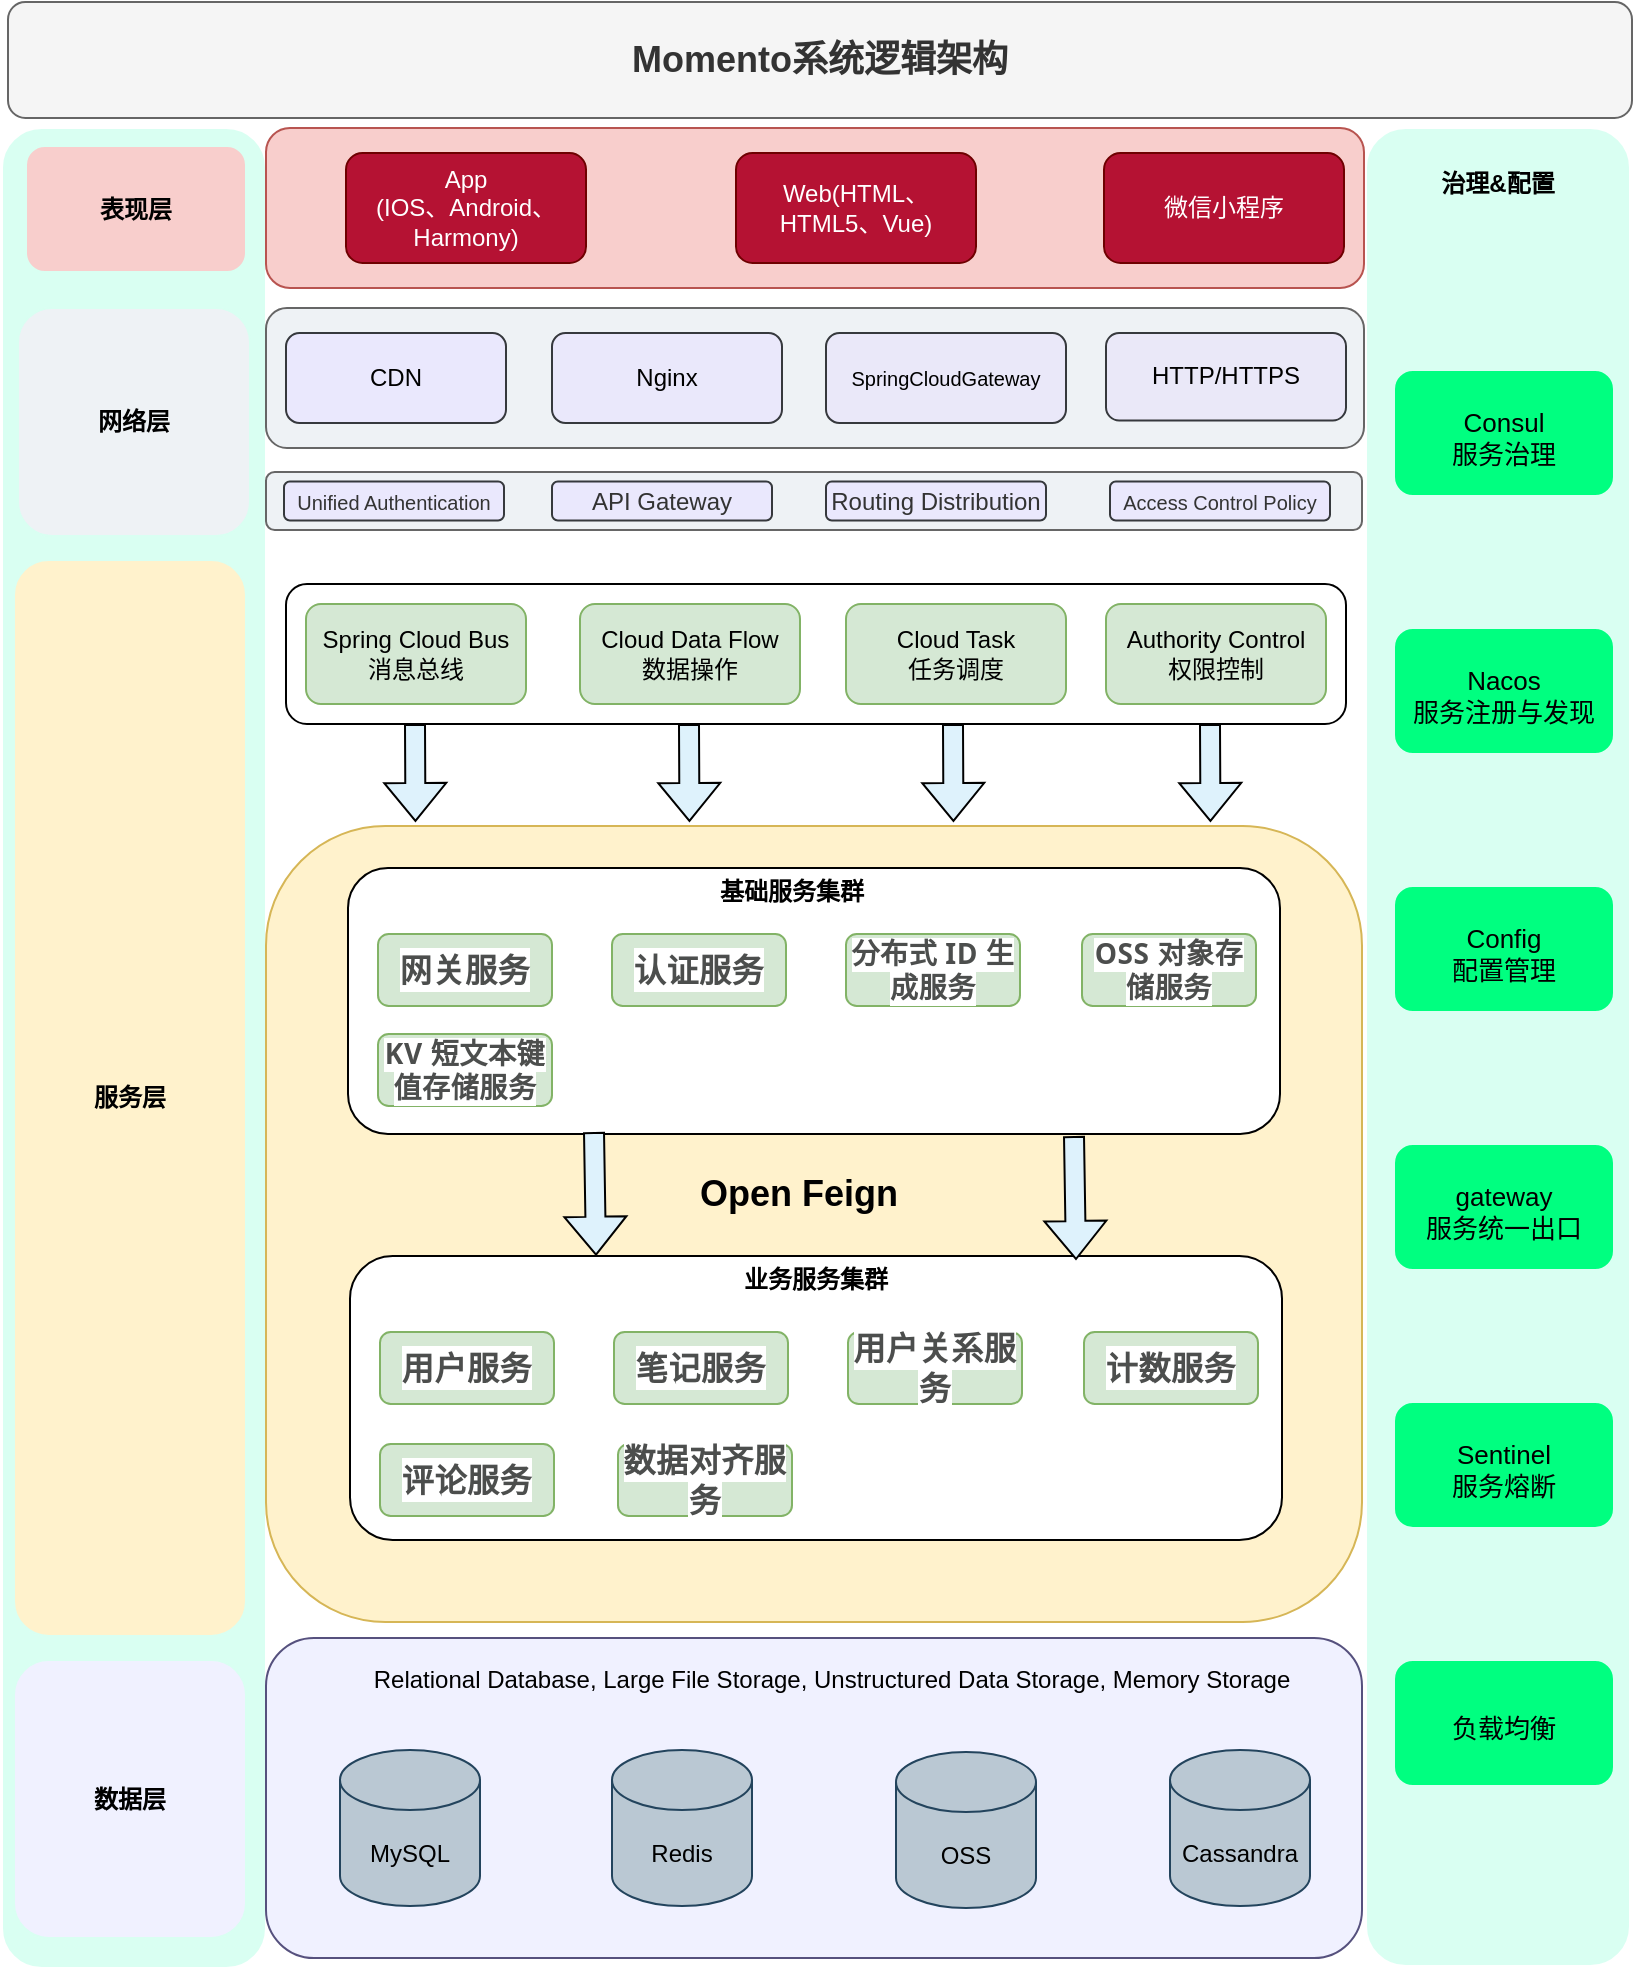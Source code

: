 <mxfile version="24.2.5" type="device">
  <diagram id="wFE0QG_FPsp0jaGvCLVb" name="Page-1">
    <mxGraphModel dx="1363" dy="2107" grid="0" gridSize="10" guides="1" tooltips="1" connect="1" arrows="1" fold="1" page="1" pageScale="1" pageWidth="850" pageHeight="1100" math="0" shadow="0">
      <root>
        <mxCell id="0" />
        <mxCell id="1" parent="0" />
        <mxCell id="PL-BYNhaHDS3Lqfe0BcG-47" value="" style="rounded=1;whiteSpace=wrap;html=1;fillColor=#D9FFF2;strokeColor=#FFFFFF;" parent="1" vertex="1">
          <mxGeometry x="58" y="60" width="132" height="920" as="geometry" />
        </mxCell>
        <mxCell id="fcwe4e0JtKJg0WrbXX_n-1" value="" style="rounded=1;whiteSpace=wrap;html=1;fillColor=#f8cecc;strokeColor=#b85450;" parent="1" vertex="1">
          <mxGeometry x="190" y="60" width="549" height="80" as="geometry" />
        </mxCell>
        <mxCell id="fcwe4e0JtKJg0WrbXX_n-2" value="App&lt;div&gt;(IOS、Android、Harmony)&lt;/div&gt;" style="rounded=1;whiteSpace=wrap;html=1;fillColor=#B51233;strokeColor=#6F0000;fontColor=#ffffff;" parent="1" vertex="1">
          <mxGeometry x="230" y="72.5" width="120" height="55" as="geometry" />
        </mxCell>
        <mxCell id="fcwe4e0JtKJg0WrbXX_n-4" value="Web(HTML、HTML5、Vue)" style="rounded=1;whiteSpace=wrap;html=1;fillColor=#B51233;fontColor=#ffffff;strokeColor=#6F0000;" parent="1" vertex="1">
          <mxGeometry x="425" y="72.5" width="120" height="55" as="geometry" />
        </mxCell>
        <mxCell id="fcwe4e0JtKJg0WrbXX_n-6" value="" style="rounded=1;whiteSpace=wrap;html=1;fillColor=#EEF2F5;strokeColor=#666666;fontColor=#333333;" parent="1" vertex="1">
          <mxGeometry x="190" y="150" width="549" height="70" as="geometry" />
        </mxCell>
        <mxCell id="fcwe4e0JtKJg0WrbXX_n-8" value="&lt;font style=&quot;font-size: 12px;&quot;&gt;CDN&lt;/font&gt;" style="rounded=1;whiteSpace=wrap;html=1;fillColor=#eae8fd;strokeColor=#36393d;" parent="1" vertex="1">
          <mxGeometry x="200" y="162.5" width="110" height="45" as="geometry" />
        </mxCell>
        <mxCell id="fcwe4e0JtKJg0WrbXX_n-9" value="&lt;font style=&quot;font-size: 12px;&quot;&gt;Nginx&lt;/font&gt;" style="rounded=1;whiteSpace=wrap;html=1;fillColor=#eae8fb;strokeColor=#36393d;" parent="1" vertex="1">
          <mxGeometry x="333" y="162.5" width="115" height="45" as="geometry" />
        </mxCell>
        <mxCell id="fcwe4e0JtKJg0WrbXX_n-11" value="&lt;font style=&quot;font-size: 12px;&quot;&gt;HTTP/HTTPS&lt;/font&gt;" style="rounded=1;whiteSpace=wrap;html=1;fillColor=#eae8f8;strokeColor=#36393d;" parent="1" vertex="1">
          <mxGeometry x="610" y="162.5" width="120" height="43.75" as="geometry" />
        </mxCell>
        <mxCell id="fcwe4e0JtKJg0WrbXX_n-12" value="&lt;font style=&quot;font-size: 10px;&quot;&gt;SpringCloudGateway&lt;/font&gt;" style="rounded=1;whiteSpace=wrap;html=1;fillColor=#eae8f9;strokeColor=#36393d;" parent="1" vertex="1">
          <mxGeometry x="470" y="162.5" width="120" height="45" as="geometry" />
        </mxCell>
        <mxCell id="fcwe4e0JtKJg0WrbXX_n-24" value="" style="rounded=1;whiteSpace=wrap;html=1;strokeColor=#000000;strokeWidth=1;" parent="1" vertex="1">
          <mxGeometry x="200" y="288" width="530" height="70" as="geometry" />
        </mxCell>
        <mxCell id="fcwe4e0JtKJg0WrbXX_n-25" value="Spring Cloud Bus&lt;div&gt;消息总线&lt;/div&gt;" style="rounded=1;whiteSpace=wrap;html=1;fillColor=#d5e8d4;strokeColor=#82b366;" parent="1" vertex="1">
          <mxGeometry x="210" y="298" width="110" height="50" as="geometry" />
        </mxCell>
        <mxCell id="fcwe4e0JtKJg0WrbXX_n-26" value="&lt;div&gt;Cloud Data Flow&lt;/div&gt;&lt;div&gt;数据操作&lt;/div&gt;" style="rounded=1;whiteSpace=wrap;html=1;fillColor=#d5e8d4;strokeColor=#82b366;" parent="1" vertex="1">
          <mxGeometry x="347" y="298" width="110" height="50" as="geometry" />
        </mxCell>
        <mxCell id="fcwe4e0JtKJg0WrbXX_n-27" value="&lt;div&gt;Cloud Task&lt;/div&gt;&lt;div&gt;任务调度&lt;/div&gt;" style="rounded=1;whiteSpace=wrap;html=1;fillColor=#d5e8d4;strokeColor=#82b366;" parent="1" vertex="1">
          <mxGeometry x="480" y="298" width="110" height="50" as="geometry" />
        </mxCell>
        <mxCell id="fcwe4e0JtKJg0WrbXX_n-29" value="Authority Control&lt;div&gt;权限控制&lt;/div&gt;" style="rounded=1;whiteSpace=wrap;html=1;fillColor=#d5e8d4;strokeColor=#82b366;" parent="1" vertex="1">
          <mxGeometry x="610" y="298" width="110" height="50" as="geometry" />
        </mxCell>
        <mxCell id="fcwe4e0JtKJg0WrbXX_n-30" value="" style="rounded=1;whiteSpace=wrap;html=1;fillColor=#F0F1FF;strokeColor=#56517e;" parent="1" vertex="1">
          <mxGeometry x="190" y="815" width="548" height="160" as="geometry" />
        </mxCell>
        <mxCell id="fcwe4e0JtKJg0WrbXX_n-31" value="Relational Database, Large File Storage, Unstructured Data Storage, Memory Storage" style="text;html=1;align=center;verticalAlign=middle;whiteSpace=wrap;rounded=0;" parent="1" vertex="1">
          <mxGeometry x="233" y="821" width="480" height="30" as="geometry" />
        </mxCell>
        <mxCell id="fcwe4e0JtKJg0WrbXX_n-32" value="MySQL" style="shape=cylinder3;whiteSpace=wrap;html=1;boundedLbl=1;backgroundOutline=1;size=15;fillColor=#bac8d3;strokeColor=#23445d;" parent="1" vertex="1">
          <mxGeometry x="227" y="871" width="70" height="78" as="geometry" />
        </mxCell>
        <mxCell id="fcwe4e0JtKJg0WrbXX_n-34" value="Redis&lt;span style=&quot;color: rgba(0, 0, 0, 0); font-family: monospace; font-size: 0px; text-align: start; text-wrap-mode: nowrap;&quot;&gt;%3CmxGraphModel%3E%3Croot%3E%3CmxCell%20id%3D%220%22%2F%3E%3CmxCell%20id%3D%221%22%20parent%3D%220%22%2F%3E%3CmxCell%20id%3D%222%22%20value%3D%22MySQL%22%20style%3D%22shape%3Dcylinder3%3BwhiteSpace%3Dwrap%3Bhtml%3D1%3BboundedLbl%3D1%3BbackgroundOutline%3D1%3Bsize%3D15%3B%22%20vertex%3D%221%22%20parent%3D%221%22%3E%3CmxGeometry%20x%3D%22240%22%20y%3D%22640%22%20width%3D%2270%22%20height%3D%2278%22%20as%3D%22geometry%22%2F%3E%3C%2FmxCell%3E%3C%2Froot%3E%3C%2FmxGraphModel%3E&lt;/span&gt;" style="shape=cylinder3;whiteSpace=wrap;html=1;boundedLbl=1;backgroundOutline=1;size=15;fillColor=#bac8d3;strokeColor=#23445d;" parent="1" vertex="1">
          <mxGeometry x="363" y="871" width="70" height="78" as="geometry" />
        </mxCell>
        <mxCell id="fcwe4e0JtKJg0WrbXX_n-35" value="OSS" style="shape=cylinder3;whiteSpace=wrap;html=1;boundedLbl=1;backgroundOutline=1;size=15;fillColor=#bac8d3;strokeColor=#23445d;" parent="1" vertex="1">
          <mxGeometry x="505" y="872" width="70" height="78" as="geometry" />
        </mxCell>
        <mxCell id="fcwe4e0JtKJg0WrbXX_n-36" value="Cassandra" style="shape=cylinder3;whiteSpace=wrap;html=1;boundedLbl=1;backgroundOutline=1;size=15;fillColor=#bac8d3;strokeColor=#23445d;" parent="1" vertex="1">
          <mxGeometry x="642" y="871" width="70" height="78" as="geometry" />
        </mxCell>
        <mxCell id="PL-BYNhaHDS3Lqfe0BcG-1" value="微信小程序" style="rounded=1;whiteSpace=wrap;html=1;fillColor=#B51233;fontColor=#ffffff;strokeColor=#6F0000;" parent="1" vertex="1">
          <mxGeometry x="609" y="72.5" width="120" height="55" as="geometry" />
        </mxCell>
        <mxCell id="PL-BYNhaHDS3Lqfe0BcG-4" value="" style="rounded=1;whiteSpace=wrap;html=1;fillColor=#EEF2F5;strokeColor=#666666;fontColor=#333333;" parent="1" vertex="1">
          <mxGeometry x="190" y="232" width="548" height="29" as="geometry" />
        </mxCell>
        <mxCell id="PL-BYNhaHDS3Lqfe0BcG-5" value="&lt;span style=&quot;color: rgb(51, 51, 51);&quot;&gt;&lt;font style=&quot;font-size: 10px;&quot;&gt;Unified Authentication&lt;/font&gt;&lt;/span&gt;" style="rounded=1;whiteSpace=wrap;html=1;fillColor=#eae8fd;strokeColor=#36393d;" parent="1" vertex="1">
          <mxGeometry x="199" y="236.75" width="110" height="19.5" as="geometry" />
        </mxCell>
        <mxCell id="PL-BYNhaHDS3Lqfe0BcG-10" value="&lt;span style=&quot;color: rgb(51, 51, 51);&quot;&gt;API Gateway&lt;/span&gt;" style="rounded=1;whiteSpace=wrap;html=1;fillColor=#eae8fd;strokeColor=#36393d;" parent="1" vertex="1">
          <mxGeometry x="333" y="236.75" width="110" height="19.5" as="geometry" />
        </mxCell>
        <mxCell id="PL-BYNhaHDS3Lqfe0BcG-11" value="&lt;span style=&quot;color: rgb(51, 51, 51);&quot;&gt;Routing Distribution&lt;/span&gt;" style="rounded=1;whiteSpace=wrap;html=1;fillColor=#eae8fd;strokeColor=#36393d;" parent="1" vertex="1">
          <mxGeometry x="470" y="236.75" width="110" height="19.5" as="geometry" />
        </mxCell>
        <mxCell id="PL-BYNhaHDS3Lqfe0BcG-12" value="&lt;span style=&quot;color: rgb(51, 51, 51);&quot;&gt;&lt;font style=&quot;font-size: 10px;&quot;&gt;Access Control Policy&lt;/font&gt;&lt;/span&gt;" style="rounded=1;whiteSpace=wrap;html=1;fillColor=#eae8fd;strokeColor=#36393d;" parent="1" vertex="1">
          <mxGeometry x="612" y="236.75" width="110" height="19.5" as="geometry" />
        </mxCell>
        <mxCell id="PL-BYNhaHDS3Lqfe0BcG-13" value="&lt;span style=&quot;color: rgba(0, 0, 0, 0); font-family: monospace; font-size: 0px; text-align: start; text-wrap: nowrap;&quot;&gt;%3CmxGraphModel%3E%3Croot%3E%3CmxCell%20id%3D%220%22%2F%3E%3CmxCell%20id%3D%221%22%20parent%3D%220%22%2F%3E%3CmxCell%20id%3D%222%22%20value%3D%22Spring%20Cloud%20Bus%26lt%3Bdiv%26gt%3B%E6%B6%88%E6%81%AF%E6%80%BB%E7%BA%BF%26lt%3B%2Fdiv%26gt%3B%22%20style%3D%22rounded%3D1%3BwhiteSpace%3Dwrap%3Bhtml%3D1%3BfillColor%3D%23d5e8d4%3BstrokeColor%3D%2382b366%3B%22%20vertex%3D%221%22%20parent%3D%221%22%3E%3CmxGeometry%20x%3D%22205%22%20y%3D%22516%22%20width%3D%22110%22%20height%3D%2250%22%20as%3D%22geometry%22%2F%3E%3C%2FmxCell%3E%3C%2Froot%3E%3C%2FmxGraphModel%3E&lt;/span&gt;" style="rounded=1;whiteSpace=wrap;html=1;glass=0;fillColor=#fff2cc;strokeColor=#d6b656;" parent="1" vertex="1">
          <mxGeometry x="190" y="409" width="548" height="398" as="geometry" />
        </mxCell>
        <mxCell id="PL-BYNhaHDS3Lqfe0BcG-14" value="" style="shape=flexArrow;endArrow=classic;html=1;rounded=0;exitX=0.5;exitY=1;exitDx=0;exitDy=0;fillColor=#DEF2FC;" parent="1" edge="1">
          <mxGeometry width="50" height="50" relative="1" as="geometry">
            <mxPoint x="662" y="358" as="sourcePoint" />
            <mxPoint x="662.229" y="407" as="targetPoint" />
          </mxGeometry>
        </mxCell>
        <mxCell id="PL-BYNhaHDS3Lqfe0BcG-16" value="" style="shape=flexArrow;endArrow=classic;html=1;rounded=0;exitX=0.5;exitY=1;exitDx=0;exitDy=0;fillColor=#DEF2FC;" parent="1" edge="1">
          <mxGeometry width="50" height="50" relative="1" as="geometry">
            <mxPoint x="533.5" y="358" as="sourcePoint" />
            <mxPoint x="533.729" y="407" as="targetPoint" />
          </mxGeometry>
        </mxCell>
        <mxCell id="PL-BYNhaHDS3Lqfe0BcG-17" value="" style="shape=flexArrow;endArrow=classic;html=1;rounded=0;exitX=0.5;exitY=1;exitDx=0;exitDy=0;fillColor=#DEF2FC;" parent="1" edge="1">
          <mxGeometry width="50" height="50" relative="1" as="geometry">
            <mxPoint x="401.5" y="358" as="sourcePoint" />
            <mxPoint x="401.729" y="407" as="targetPoint" />
          </mxGeometry>
        </mxCell>
        <mxCell id="PL-BYNhaHDS3Lqfe0BcG-18" value="" style="shape=flexArrow;endArrow=classic;html=1;rounded=0;exitX=0.5;exitY=1;exitDx=0;exitDy=0;fillColor=#DEF2FC;" parent="1" edge="1">
          <mxGeometry width="50" height="50" relative="1" as="geometry">
            <mxPoint x="264.5" y="358" as="sourcePoint" />
            <mxPoint x="264.729" y="407" as="targetPoint" />
          </mxGeometry>
        </mxCell>
        <mxCell id="PL-BYNhaHDS3Lqfe0BcG-21" value="" style="rounded=1;whiteSpace=wrap;html=1;shadow=0;" parent="1" vertex="1">
          <mxGeometry x="231" y="430" width="466" height="133" as="geometry" />
        </mxCell>
        <mxCell id="PL-BYNhaHDS3Lqfe0BcG-22" value="" style="rounded=1;whiteSpace=wrap;html=1;shadow=0;" parent="1" vertex="1">
          <mxGeometry x="232" y="624" width="466" height="142" as="geometry" />
        </mxCell>
        <mxCell id="PL-BYNhaHDS3Lqfe0BcG-23" value="&lt;b&gt;基础服务集群&lt;/b&gt;" style="text;html=1;align=center;verticalAlign=middle;whiteSpace=wrap;rounded=0;" parent="1" vertex="1">
          <mxGeometry x="383" y="430" width="140" height="23" as="geometry" />
        </mxCell>
        <mxCell id="PL-BYNhaHDS3Lqfe0BcG-24" value="&lt;b&gt;业务服务集群&lt;/b&gt;" style="text;html=1;align=center;verticalAlign=middle;whiteSpace=wrap;rounded=0;" parent="1" vertex="1">
          <mxGeometry x="395" y="624" width="140" height="23" as="geometry" />
        </mxCell>
        <mxCell id="PL-BYNhaHDS3Lqfe0BcG-25" value="&lt;span style=&quot;border: 0px solid rgb(229, 231, 235); box-sizing: border-box; --tw-border-spacing-x: 0; --tw-border-spacing-y: 0; --tw-translate-x: 0; --tw-translate-y: 0; --tw-rotate: 0; --tw-skew-x: 0; --tw-skew-y: 0; --tw-scale-x: 1; --tw-scale-y: 1; --tw-pan-x: ; --tw-pan-y: ; --tw-pinch-zoom: ; --tw-scroll-snap-strictness: proximity; --tw-ordinal: ; --tw-slashed-zero: ; --tw-numeric-figure: ; --tw-numeric-spacing: ; --tw-numeric-fraction: ; --tw-ring-inset: ; --tw-ring-offset-width: 0px; --tw-ring-offset-color: #fff; --tw-ring-color: rgb(59 130 246 / 0.5); --tw-ring-offset-shadow: 0 0 #0000; --tw-ring-shadow: 0 0 #0000; --tw-shadow: 0 0 #0000; --tw-shadow-colored: 0 0 #0000; --tw-blur: ; --tw-brightness: ; --tw-contrast: ; --tw-grayscale: ; --tw-hue-rotate: ; --tw-invert: ; --tw-saturate: ; --tw-sepia: ; --tw-drop-shadow: ; --tw-backdrop-blur: ; --tw-backdrop-brightness: ; --tw-backdrop-contrast: ; --tw-backdrop-grayscale: ; --tw-backdrop-hue-rotate: ; --tw-backdrop-invert: ; --tw-backdrop-opacity: ; --tw-backdrop-saturate: ; --tw-backdrop-sepia: ; --tw-gradient-from-position: ; --tw-gradient-via-position: ; --tw-gradient-to-position: ; font-weight: bolder; color: rgb(76, 78, 77); font-family: system-ui, -apple-system, &amp;quot;Segoe UI&amp;quot;, Roboto, Ubuntu, Cantarell, &amp;quot;Noto Sans&amp;quot;, sans-serif, &amp;quot;Apple Color Emoji&amp;quot;, &amp;quot;Segoe UI Emoji&amp;quot;, &amp;quot;Segoe UI Symbol&amp;quot;, &amp;quot;Noto Color Emoji&amp;quot;, BlinkMacSystemFont, &amp;quot;Helvetica Neue&amp;quot;, Arial, &amp;quot;PingFang SC&amp;quot;, &amp;quot;PingFang TC&amp;quot;, &amp;quot;PingFang HK&amp;quot;, &amp;quot;Microsoft Yahei&amp;quot;, &amp;quot;Microsoft JhengHei&amp;quot;; font-size: medium; letter-spacing: 0.3px; text-align: left; background-color: rgb(255, 255, 255);&quot;&gt;网关服务&lt;/span&gt;" style="rounded=1;whiteSpace=wrap;html=1;fillColor=#d5e8d4;strokeColor=#82b366;" parent="1" vertex="1">
          <mxGeometry x="246" y="463" width="87" height="36" as="geometry" />
        </mxCell>
        <mxCell id="PL-BYNhaHDS3Lqfe0BcG-27" value="&lt;span style=&quot;border: 0px solid rgb(229, 231, 235); box-sizing: border-box; --tw-border-spacing-x: 0; --tw-border-spacing-y: 0; --tw-translate-x: 0; --tw-translate-y: 0; --tw-rotate: 0; --tw-skew-x: 0; --tw-skew-y: 0; --tw-scale-x: 1; --tw-scale-y: 1; --tw-pan-x: ; --tw-pan-y: ; --tw-pinch-zoom: ; --tw-scroll-snap-strictness: proximity; --tw-ordinal: ; --tw-slashed-zero: ; --tw-numeric-figure: ; --tw-numeric-spacing: ; --tw-numeric-fraction: ; --tw-ring-inset: ; --tw-ring-offset-width: 0px; --tw-ring-offset-color: #fff; --tw-ring-color: rgb(59 130 246 / 0.5); --tw-ring-offset-shadow: 0 0 #0000; --tw-ring-shadow: 0 0 #0000; --tw-shadow: 0 0 #0000; --tw-shadow-colored: 0 0 #0000; --tw-blur: ; --tw-brightness: ; --tw-contrast: ; --tw-grayscale: ; --tw-hue-rotate: ; --tw-invert: ; --tw-saturate: ; --tw-sepia: ; --tw-drop-shadow: ; --tw-backdrop-blur: ; --tw-backdrop-brightness: ; --tw-backdrop-contrast: ; --tw-backdrop-grayscale: ; --tw-backdrop-hue-rotate: ; --tw-backdrop-invert: ; --tw-backdrop-opacity: ; --tw-backdrop-saturate: ; --tw-backdrop-sepia: ; --tw-gradient-from-position: ; --tw-gradient-via-position: ; --tw-gradient-to-position: ; font-weight: bolder; color: rgb(76, 78, 77); font-family: system-ui, -apple-system, &amp;quot;Segoe UI&amp;quot;, Roboto, Ubuntu, Cantarell, &amp;quot;Noto Sans&amp;quot;, sans-serif, &amp;quot;Apple Color Emoji&amp;quot;, &amp;quot;Segoe UI Emoji&amp;quot;, &amp;quot;Segoe UI Symbol&amp;quot;, &amp;quot;Noto Color Emoji&amp;quot;, BlinkMacSystemFont, &amp;quot;Helvetica Neue&amp;quot;, Arial, &amp;quot;PingFang SC&amp;quot;, &amp;quot;PingFang TC&amp;quot;, &amp;quot;PingFang HK&amp;quot;, &amp;quot;Microsoft Yahei&amp;quot;, &amp;quot;Microsoft JhengHei&amp;quot;; font-size: medium; letter-spacing: 0.3px; text-align: left; background-color: rgb(255, 255, 255);&quot;&gt;认证服务&lt;/span&gt;" style="rounded=1;whiteSpace=wrap;html=1;fillColor=#d5e8d4;strokeColor=#82b366;" parent="1" vertex="1">
          <mxGeometry x="363" y="463" width="87" height="36" as="geometry" />
        </mxCell>
        <mxCell id="PL-BYNhaHDS3Lqfe0BcG-28" value="&lt;span style=&quot;border: 0px solid rgb(229, 231, 235); box-sizing: border-box; --tw-border-spacing-x: 0; --tw-border-spacing-y: 0; --tw-translate-x: 0; --tw-translate-y: 0; --tw-rotate: 0; --tw-skew-x: 0; --tw-skew-y: 0; --tw-scale-x: 1; --tw-scale-y: 1; --tw-pan-x: ; --tw-pan-y: ; --tw-pinch-zoom: ; --tw-scroll-snap-strictness: proximity; --tw-ordinal: ; --tw-slashed-zero: ; --tw-numeric-figure: ; --tw-numeric-spacing: ; --tw-numeric-fraction: ; --tw-ring-inset: ; --tw-ring-offset-width: 0px; --tw-ring-offset-color: #fff; --tw-ring-color: rgb(59 130 246 / 0.5); --tw-ring-offset-shadow: 0 0 #0000; --tw-ring-shadow: 0 0 #0000; --tw-shadow: 0 0 #0000; --tw-shadow-colored: 0 0 #0000; --tw-blur: ; --tw-brightness: ; --tw-contrast: ; --tw-grayscale: ; --tw-hue-rotate: ; --tw-invert: ; --tw-saturate: ; --tw-sepia: ; --tw-drop-shadow: ; --tw-backdrop-blur: ; --tw-backdrop-brightness: ; --tw-backdrop-contrast: ; --tw-backdrop-grayscale: ; --tw-backdrop-hue-rotate: ; --tw-backdrop-invert: ; --tw-backdrop-opacity: ; --tw-backdrop-saturate: ; --tw-backdrop-sepia: ; --tw-gradient-from-position: ; --tw-gradient-via-position: ; --tw-gradient-to-position: ; font-weight: bolder; color: rgb(76, 78, 77); font-family: system-ui, -apple-system, &amp;quot;Segoe UI&amp;quot;, Roboto, Ubuntu, Cantarell, &amp;quot;Noto Sans&amp;quot;, sans-serif, &amp;quot;Apple Color Emoji&amp;quot;, &amp;quot;Segoe UI Emoji&amp;quot;, &amp;quot;Segoe UI Symbol&amp;quot;, &amp;quot;Noto Color Emoji&amp;quot;, BlinkMacSystemFont, &amp;quot;Helvetica Neue&amp;quot;, Arial, &amp;quot;PingFang SC&amp;quot;, &amp;quot;PingFang TC&amp;quot;, &amp;quot;PingFang HK&amp;quot;, &amp;quot;Microsoft Yahei&amp;quot;, &amp;quot;Microsoft JhengHei&amp;quot;; letter-spacing: 0.3px; text-align: left; background-color: rgb(255, 255, 255);&quot;&gt;&lt;font style=&quot;font-size: 14px;&quot;&gt;分布式 ID 生成服务&lt;/font&gt;&lt;/span&gt;" style="rounded=1;whiteSpace=wrap;html=1;fillColor=#d5e8d4;strokeColor=#82b366;" parent="1" vertex="1">
          <mxGeometry x="480" y="463" width="87" height="36" as="geometry" />
        </mxCell>
        <mxCell id="PL-BYNhaHDS3Lqfe0BcG-29" value="&lt;span style=&quot;border: 0px solid rgb(229, 231, 235); box-sizing: border-box; --tw-border-spacing-x: 0; --tw-border-spacing-y: 0; --tw-translate-x: 0; --tw-translate-y: 0; --tw-rotate: 0; --tw-skew-x: 0; --tw-skew-y: 0; --tw-scale-x: 1; --tw-scale-y: 1; --tw-pan-x: ; --tw-pan-y: ; --tw-pinch-zoom: ; --tw-scroll-snap-strictness: proximity; --tw-ordinal: ; --tw-slashed-zero: ; --tw-numeric-figure: ; --tw-numeric-spacing: ; --tw-numeric-fraction: ; --tw-ring-inset: ; --tw-ring-offset-width: 0px; --tw-ring-offset-color: #fff; --tw-ring-color: rgb(59 130 246 / 0.5); --tw-ring-offset-shadow: 0 0 #0000; --tw-ring-shadow: 0 0 #0000; --tw-shadow: 0 0 #0000; --tw-shadow-colored: 0 0 #0000; --tw-blur: ; --tw-brightness: ; --tw-contrast: ; --tw-grayscale: ; --tw-hue-rotate: ; --tw-invert: ; --tw-saturate: ; --tw-sepia: ; --tw-drop-shadow: ; --tw-backdrop-blur: ; --tw-backdrop-brightness: ; --tw-backdrop-contrast: ; --tw-backdrop-grayscale: ; --tw-backdrop-hue-rotate: ; --tw-backdrop-invert: ; --tw-backdrop-opacity: ; --tw-backdrop-saturate: ; --tw-backdrop-sepia: ; --tw-gradient-from-position: ; --tw-gradient-via-position: ; --tw-gradient-to-position: ; font-weight: bolder; color: rgb(76, 78, 77); font-family: system-ui, -apple-system, &amp;quot;Segoe UI&amp;quot;, Roboto, Ubuntu, Cantarell, &amp;quot;Noto Sans&amp;quot;, sans-serif, &amp;quot;Apple Color Emoji&amp;quot;, &amp;quot;Segoe UI Emoji&amp;quot;, &amp;quot;Segoe UI Symbol&amp;quot;, &amp;quot;Noto Color Emoji&amp;quot;, BlinkMacSystemFont, &amp;quot;Helvetica Neue&amp;quot;, Arial, &amp;quot;PingFang SC&amp;quot;, &amp;quot;PingFang TC&amp;quot;, &amp;quot;PingFang HK&amp;quot;, &amp;quot;Microsoft Yahei&amp;quot;, &amp;quot;Microsoft JhengHei&amp;quot;; letter-spacing: 0.3px; text-align: left; background-color: rgb(255, 255, 255);&quot;&gt;&lt;font style=&quot;font-size: 14px;&quot;&gt;OSS 对象存储服务&lt;/font&gt;&lt;/span&gt;" style="rounded=1;whiteSpace=wrap;html=1;fillColor=#d5e8d4;strokeColor=#82b366;" parent="1" vertex="1">
          <mxGeometry x="598" y="463" width="87" height="36" as="geometry" />
        </mxCell>
        <mxCell id="PL-BYNhaHDS3Lqfe0BcG-30" value="&lt;span style=&quot;border: 0px solid rgb(229, 231, 235); box-sizing: border-box; --tw-border-spacing-x: 0; --tw-border-spacing-y: 0; --tw-translate-x: 0; --tw-translate-y: 0; --tw-rotate: 0; --tw-skew-x: 0; --tw-skew-y: 0; --tw-scale-x: 1; --tw-scale-y: 1; --tw-pan-x: ; --tw-pan-y: ; --tw-pinch-zoom: ; --tw-scroll-snap-strictness: proximity; --tw-ordinal: ; --tw-slashed-zero: ; --tw-numeric-figure: ; --tw-numeric-spacing: ; --tw-numeric-fraction: ; --tw-ring-inset: ; --tw-ring-offset-width: 0px; --tw-ring-offset-color: #fff; --tw-ring-color: rgb(59 130 246 / 0.5); --tw-ring-offset-shadow: 0 0 #0000; --tw-ring-shadow: 0 0 #0000; --tw-shadow: 0 0 #0000; --tw-shadow-colored: 0 0 #0000; --tw-blur: ; --tw-brightness: ; --tw-contrast: ; --tw-grayscale: ; --tw-hue-rotate: ; --tw-invert: ; --tw-saturate: ; --tw-sepia: ; --tw-drop-shadow: ; --tw-backdrop-blur: ; --tw-backdrop-brightness: ; --tw-backdrop-contrast: ; --tw-backdrop-grayscale: ; --tw-backdrop-hue-rotate: ; --tw-backdrop-invert: ; --tw-backdrop-opacity: ; --tw-backdrop-saturate: ; --tw-backdrop-sepia: ; --tw-gradient-from-position: ; --tw-gradient-via-position: ; --tw-gradient-to-position: ; font-weight: bolder; color: rgb(76, 78, 77); font-family: system-ui, -apple-system, &amp;quot;Segoe UI&amp;quot;, Roboto, Ubuntu, Cantarell, &amp;quot;Noto Sans&amp;quot;, sans-serif, &amp;quot;Apple Color Emoji&amp;quot;, &amp;quot;Segoe UI Emoji&amp;quot;, &amp;quot;Segoe UI Symbol&amp;quot;, &amp;quot;Noto Color Emoji&amp;quot;, BlinkMacSystemFont, &amp;quot;Helvetica Neue&amp;quot;, Arial, &amp;quot;PingFang SC&amp;quot;, &amp;quot;PingFang TC&amp;quot;, &amp;quot;PingFang HK&amp;quot;, &amp;quot;Microsoft Yahei&amp;quot;, &amp;quot;Microsoft JhengHei&amp;quot;; letter-spacing: 0.3px; text-align: left; background-color: rgb(255, 255, 255);&quot;&gt;&lt;font style=&quot;font-size: 14px;&quot;&gt;KV 短文本键值存储服务&lt;/font&gt;&lt;/span&gt;" style="rounded=1;whiteSpace=wrap;html=1;fillColor=#d5e8d4;strokeColor=#82b366;" parent="1" vertex="1">
          <mxGeometry x="246" y="513" width="87" height="36" as="geometry" />
        </mxCell>
        <mxCell id="PL-BYNhaHDS3Lqfe0BcG-42" value="&lt;span style=&quot;border: 0px solid rgb(229, 231, 235); box-sizing: border-box; --tw-border-spacing-x: 0; --tw-border-spacing-y: 0; --tw-translate-x: 0; --tw-translate-y: 0; --tw-rotate: 0; --tw-skew-x: 0; --tw-skew-y: 0; --tw-scale-x: 1; --tw-scale-y: 1; --tw-pan-x: ; --tw-pan-y: ; --tw-pinch-zoom: ; --tw-scroll-snap-strictness: proximity; --tw-ordinal: ; --tw-slashed-zero: ; --tw-numeric-figure: ; --tw-numeric-spacing: ; --tw-numeric-fraction: ; --tw-ring-inset: ; --tw-ring-offset-width: 0px; --tw-ring-offset-color: #fff; --tw-ring-color: rgb(59 130 246 / 0.5); --tw-ring-offset-shadow: 0 0 #0000; --tw-ring-shadow: 0 0 #0000; --tw-shadow: 0 0 #0000; --tw-shadow-colored: 0 0 #0000; --tw-blur: ; --tw-brightness: ; --tw-contrast: ; --tw-grayscale: ; --tw-hue-rotate: ; --tw-invert: ; --tw-saturate: ; --tw-sepia: ; --tw-drop-shadow: ; --tw-backdrop-blur: ; --tw-backdrop-brightness: ; --tw-backdrop-contrast: ; --tw-backdrop-grayscale: ; --tw-backdrop-hue-rotate: ; --tw-backdrop-invert: ; --tw-backdrop-opacity: ; --tw-backdrop-saturate: ; --tw-backdrop-sepia: ; --tw-gradient-from-position: ; --tw-gradient-via-position: ; --tw-gradient-to-position: ; font-weight: bolder; color: rgb(76, 78, 77); font-family: system-ui, -apple-system, &amp;quot;Segoe UI&amp;quot;, Roboto, Ubuntu, Cantarell, &amp;quot;Noto Sans&amp;quot;, sans-serif, &amp;quot;Apple Color Emoji&amp;quot;, &amp;quot;Segoe UI Emoji&amp;quot;, &amp;quot;Segoe UI Symbol&amp;quot;, &amp;quot;Noto Color Emoji&amp;quot;, BlinkMacSystemFont, &amp;quot;Helvetica Neue&amp;quot;, Arial, &amp;quot;PingFang SC&amp;quot;, &amp;quot;PingFang TC&amp;quot;, &amp;quot;PingFang HK&amp;quot;, &amp;quot;Microsoft Yahei&amp;quot;, &amp;quot;Microsoft JhengHei&amp;quot;; font-size: medium; letter-spacing: 0.3px; text-align: left; background-color: rgb(255, 255, 255);&quot;&gt;用户服务&lt;/span&gt;" style="rounded=1;whiteSpace=wrap;html=1;fillColor=#d5e8d4;strokeColor=#82b366;" parent="1" vertex="1">
          <mxGeometry x="247" y="662" width="87" height="36" as="geometry" />
        </mxCell>
        <mxCell id="PL-BYNhaHDS3Lqfe0BcG-43" value="&lt;span style=&quot;border: 0px solid rgb(229, 231, 235); box-sizing: border-box; --tw-border-spacing-x: 0; --tw-border-spacing-y: 0; --tw-translate-x: 0; --tw-translate-y: 0; --tw-rotate: 0; --tw-skew-x: 0; --tw-skew-y: 0; --tw-scale-x: 1; --tw-scale-y: 1; --tw-pan-x: ; --tw-pan-y: ; --tw-pinch-zoom: ; --tw-scroll-snap-strictness: proximity; --tw-ordinal: ; --tw-slashed-zero: ; --tw-numeric-figure: ; --tw-numeric-spacing: ; --tw-numeric-fraction: ; --tw-ring-inset: ; --tw-ring-offset-width: 0px; --tw-ring-offset-color: #fff; --tw-ring-color: rgb(59 130 246 / 0.5); --tw-ring-offset-shadow: 0 0 #0000; --tw-ring-shadow: 0 0 #0000; --tw-shadow: 0 0 #0000; --tw-shadow-colored: 0 0 #0000; --tw-blur: ; --tw-brightness: ; --tw-contrast: ; --tw-grayscale: ; --tw-hue-rotate: ; --tw-invert: ; --tw-saturate: ; --tw-sepia: ; --tw-drop-shadow: ; --tw-backdrop-blur: ; --tw-backdrop-brightness: ; --tw-backdrop-contrast: ; --tw-backdrop-grayscale: ; --tw-backdrop-hue-rotate: ; --tw-backdrop-invert: ; --tw-backdrop-opacity: ; --tw-backdrop-saturate: ; --tw-backdrop-sepia: ; --tw-gradient-from-position: ; --tw-gradient-via-position: ; --tw-gradient-to-position: ; font-weight: bolder; color: rgb(76, 78, 77); font-family: system-ui, -apple-system, &amp;quot;Segoe UI&amp;quot;, Roboto, Ubuntu, Cantarell, &amp;quot;Noto Sans&amp;quot;, sans-serif, &amp;quot;Apple Color Emoji&amp;quot;, &amp;quot;Segoe UI Emoji&amp;quot;, &amp;quot;Segoe UI Symbol&amp;quot;, &amp;quot;Noto Color Emoji&amp;quot;, BlinkMacSystemFont, &amp;quot;Helvetica Neue&amp;quot;, Arial, &amp;quot;PingFang SC&amp;quot;, &amp;quot;PingFang TC&amp;quot;, &amp;quot;PingFang HK&amp;quot;, &amp;quot;Microsoft Yahei&amp;quot;, &amp;quot;Microsoft JhengHei&amp;quot;; font-size: medium; letter-spacing: 0.3px; text-align: left; background-color: rgb(255, 255, 255);&quot;&gt;笔记服务&lt;/span&gt;" style="rounded=1;whiteSpace=wrap;html=1;fillColor=#d5e8d4;strokeColor=#82b366;" parent="1" vertex="1">
          <mxGeometry x="364" y="662" width="87" height="36" as="geometry" />
        </mxCell>
        <mxCell id="PL-BYNhaHDS3Lqfe0BcG-44" value="&lt;span style=&quot;border: 0px solid rgb(229, 231, 235); box-sizing: border-box; --tw-border-spacing-x: 0; --tw-border-spacing-y: 0; --tw-translate-x: 0; --tw-translate-y: 0; --tw-rotate: 0; --tw-skew-x: 0; --tw-skew-y: 0; --tw-scale-x: 1; --tw-scale-y: 1; --tw-pan-x: ; --tw-pan-y: ; --tw-pinch-zoom: ; --tw-scroll-snap-strictness: proximity; --tw-ordinal: ; --tw-slashed-zero: ; --tw-numeric-figure: ; --tw-numeric-spacing: ; --tw-numeric-fraction: ; --tw-ring-inset: ; --tw-ring-offset-width: 0px; --tw-ring-offset-color: #fff; --tw-ring-color: rgb(59 130 246 / 0.5); --tw-ring-offset-shadow: 0 0 #0000; --tw-ring-shadow: 0 0 #0000; --tw-shadow: 0 0 #0000; --tw-shadow-colored: 0 0 #0000; --tw-blur: ; --tw-brightness: ; --tw-contrast: ; --tw-grayscale: ; --tw-hue-rotate: ; --tw-invert: ; --tw-saturate: ; --tw-sepia: ; --tw-drop-shadow: ; --tw-backdrop-blur: ; --tw-backdrop-brightness: ; --tw-backdrop-contrast: ; --tw-backdrop-grayscale: ; --tw-backdrop-hue-rotate: ; --tw-backdrop-invert: ; --tw-backdrop-opacity: ; --tw-backdrop-saturate: ; --tw-backdrop-sepia: ; --tw-gradient-from-position: ; --tw-gradient-via-position: ; --tw-gradient-to-position: ; font-weight: bolder; color: rgb(76, 78, 77); font-family: system-ui, -apple-system, &amp;quot;Segoe UI&amp;quot;, Roboto, Ubuntu, Cantarell, &amp;quot;Noto Sans&amp;quot;, sans-serif, &amp;quot;Apple Color Emoji&amp;quot;, &amp;quot;Segoe UI Emoji&amp;quot;, &amp;quot;Segoe UI Symbol&amp;quot;, &amp;quot;Noto Color Emoji&amp;quot;, BlinkMacSystemFont, &amp;quot;Helvetica Neue&amp;quot;, Arial, &amp;quot;PingFang SC&amp;quot;, &amp;quot;PingFang TC&amp;quot;, &amp;quot;PingFang HK&amp;quot;, &amp;quot;Microsoft Yahei&amp;quot;, &amp;quot;Microsoft JhengHei&amp;quot;; font-size: medium; letter-spacing: 0.3px; text-align: left; background-color: rgb(255, 255, 255);&quot;&gt;用户关系服务&lt;/span&gt;" style="rounded=1;whiteSpace=wrap;html=1;fillColor=#d5e8d4;strokeColor=#82b366;" parent="1" vertex="1">
          <mxGeometry x="481" y="662" width="87" height="36" as="geometry" />
        </mxCell>
        <mxCell id="PL-BYNhaHDS3Lqfe0BcG-48" value="&lt;b&gt;表现层&lt;/b&gt;" style="rounded=1;whiteSpace=wrap;html=1;fillColor=#F8CECC;strokeColor=#D9FFF2;" parent="1" vertex="1">
          <mxGeometry x="70" y="69" width="110" height="63" as="geometry" />
        </mxCell>
        <mxCell id="PL-BYNhaHDS3Lqfe0BcG-45" value="&lt;span style=&quot;border: 0px solid rgb(229, 231, 235); box-sizing: border-box; --tw-border-spacing-x: 0; --tw-border-spacing-y: 0; --tw-translate-x: 0; --tw-translate-y: 0; --tw-rotate: 0; --tw-skew-x: 0; --tw-skew-y: 0; --tw-scale-x: 1; --tw-scale-y: 1; --tw-pan-x: ; --tw-pan-y: ; --tw-pinch-zoom: ; --tw-scroll-snap-strictness: proximity; --tw-ordinal: ; --tw-slashed-zero: ; --tw-numeric-figure: ; --tw-numeric-spacing: ; --tw-numeric-fraction: ; --tw-ring-inset: ; --tw-ring-offset-width: 0px; --tw-ring-offset-color: #fff; --tw-ring-color: rgb(59 130 246 / 0.5); --tw-ring-offset-shadow: 0 0 #0000; --tw-ring-shadow: 0 0 #0000; --tw-shadow: 0 0 #0000; --tw-shadow-colored: 0 0 #0000; --tw-blur: ; --tw-brightness: ; --tw-contrast: ; --tw-grayscale: ; --tw-hue-rotate: ; --tw-invert: ; --tw-saturate: ; --tw-sepia: ; --tw-drop-shadow: ; --tw-backdrop-blur: ; --tw-backdrop-brightness: ; --tw-backdrop-contrast: ; --tw-backdrop-grayscale: ; --tw-backdrop-hue-rotate: ; --tw-backdrop-invert: ; --tw-backdrop-opacity: ; --tw-backdrop-saturate: ; --tw-backdrop-sepia: ; --tw-gradient-from-position: ; --tw-gradient-via-position: ; --tw-gradient-to-position: ; font-weight: bolder; color: rgb(76, 78, 77); font-family: system-ui, -apple-system, &amp;quot;Segoe UI&amp;quot;, Roboto, Ubuntu, Cantarell, &amp;quot;Noto Sans&amp;quot;, sans-serif, &amp;quot;Apple Color Emoji&amp;quot;, &amp;quot;Segoe UI Emoji&amp;quot;, &amp;quot;Segoe UI Symbol&amp;quot;, &amp;quot;Noto Color Emoji&amp;quot;, BlinkMacSystemFont, &amp;quot;Helvetica Neue&amp;quot;, Arial, &amp;quot;PingFang SC&amp;quot;, &amp;quot;PingFang TC&amp;quot;, &amp;quot;PingFang HK&amp;quot;, &amp;quot;Microsoft Yahei&amp;quot;, &amp;quot;Microsoft JhengHei&amp;quot;; font-size: medium; letter-spacing: 0.3px; text-align: left; background-color: rgb(255, 255, 255);&quot;&gt;计数服务&lt;/span&gt;" style="rounded=1;whiteSpace=wrap;html=1;fillColor=#d5e8d4;strokeColor=#82b366;" parent="1" vertex="1">
          <mxGeometry x="599" y="662" width="87" height="36" as="geometry" />
        </mxCell>
        <mxCell id="PL-BYNhaHDS3Lqfe0BcG-49" value="&lt;b&gt;网络层&lt;/b&gt;" style="rounded=1;whiteSpace=wrap;html=1;fillColor=#EEF2F5;strokeColor=#D9FFF2;" parent="1" vertex="1">
          <mxGeometry x="66" y="150" width="116" height="114" as="geometry" />
        </mxCell>
        <mxCell id="PL-BYNhaHDS3Lqfe0BcG-50" value="&lt;b&gt;服务层&lt;/b&gt;" style="rounded=1;whiteSpace=wrap;html=1;fillColor=#FFF2CC;strokeColor=#D9FFF2;" parent="1" vertex="1">
          <mxGeometry x="64" y="276" width="116" height="538" as="geometry" />
        </mxCell>
        <mxCell id="PL-BYNhaHDS3Lqfe0BcG-51" value="&lt;b&gt;数据层&lt;/b&gt;" style="rounded=1;whiteSpace=wrap;html=1;fillColor=#F0F1FF;strokeColor=#D9FFF2;" parent="1" vertex="1">
          <mxGeometry x="64" y="826" width="116" height="139" as="geometry" />
        </mxCell>
        <mxCell id="PL-BYNhaHDS3Lqfe0BcG-52" value="" style="rounded=1;whiteSpace=wrap;html=1;fillColor=#D9FFF2;strokeColor=#FFFFFF;" parent="1" vertex="1">
          <mxGeometry x="740" y="60" width="132" height="919" as="geometry" />
        </mxCell>
        <mxCell id="PL-BYNhaHDS3Lqfe0BcG-55" value="&lt;b&gt;治理&amp;amp;配置&lt;/b&gt;" style="text;html=1;align=center;verticalAlign=middle;whiteSpace=wrap;rounded=0;" parent="1" vertex="1">
          <mxGeometry x="760" y="72.5" width="92" height="30" as="geometry" />
        </mxCell>
        <mxCell id="PL-BYNhaHDS3Lqfe0BcG-59" value="Consul&lt;div style=&quot;font-size: 13px;&quot;&gt;服务治理&lt;/div&gt;" style="rounded=1;whiteSpace=wrap;html=1;fillColor=#00FF80;strokeColor=#D9FFF2;fontSize=13;spacing=4;spacingTop=4;" parent="1" vertex="1">
          <mxGeometry x="754" y="181" width="110" height="63" as="geometry" />
        </mxCell>
        <mxCell id="PL-BYNhaHDS3Lqfe0BcG-60" value="Nacos&lt;div style=&quot;font-size: 13px;&quot;&gt;服务注册与发现&lt;/div&gt;" style="rounded=1;whiteSpace=wrap;html=1;fillColor=#00FF80;strokeColor=#D9FFF2;fontSize=13;spacing=4;spacingTop=4;" parent="1" vertex="1">
          <mxGeometry x="754" y="310" width="110" height="63" as="geometry" />
        </mxCell>
        <mxCell id="PL-BYNhaHDS3Lqfe0BcG-61" value="Config&lt;div style=&quot;font-size: 13px;&quot;&gt;配置管理&lt;/div&gt;" style="rounded=1;whiteSpace=wrap;html=1;fillColor=#00FF80;strokeColor=#D9FFF2;fontSize=13;spacing=4;spacingTop=4;" parent="1" vertex="1">
          <mxGeometry x="754" y="439" width="110" height="63" as="geometry" />
        </mxCell>
        <mxCell id="PL-BYNhaHDS3Lqfe0BcG-62" value="gateway&lt;div style=&quot;font-size: 13px;&quot;&gt;服务统一出口&lt;/div&gt;" style="rounded=1;whiteSpace=wrap;html=1;fillColor=#00FF80;strokeColor=#D9FFF2;fontSize=13;spacing=4;spacingTop=4;" parent="1" vertex="1">
          <mxGeometry x="754" y="568" width="110" height="63" as="geometry" />
        </mxCell>
        <mxCell id="PL-BYNhaHDS3Lqfe0BcG-63" value="Sentinel&lt;div style=&quot;font-size: 13px;&quot;&gt;服务熔断&lt;/div&gt;" style="rounded=1;whiteSpace=wrap;html=1;fillColor=#00FF80;strokeColor=#D9FFF2;fontSize=13;spacing=4;spacingTop=4;" parent="1" vertex="1">
          <mxGeometry x="754" y="697" width="110" height="63" as="geometry" />
        </mxCell>
        <mxCell id="tl76Pngtdqj8dseaIQaN-1" value="&lt;span style=&quot;border: 0px solid rgb(229, 231, 235); box-sizing: border-box; --tw-border-spacing-x: 0; --tw-border-spacing-y: 0; --tw-translate-x: 0; --tw-translate-y: 0; --tw-rotate: 0; --tw-skew-x: 0; --tw-skew-y: 0; --tw-scale-x: 1; --tw-scale-y: 1; --tw-pan-x: ; --tw-pan-y: ; --tw-pinch-zoom: ; --tw-scroll-snap-strictness: proximity; --tw-ordinal: ; --tw-slashed-zero: ; --tw-numeric-figure: ; --tw-numeric-spacing: ; --tw-numeric-fraction: ; --tw-ring-inset: ; --tw-ring-offset-width: 0px; --tw-ring-offset-color: #fff; --tw-ring-color: rgb(59 130 246 / 0.5); --tw-ring-offset-shadow: 0 0 #0000; --tw-ring-shadow: 0 0 #0000; --tw-shadow: 0 0 #0000; --tw-shadow-colored: 0 0 #0000; --tw-blur: ; --tw-brightness: ; --tw-contrast: ; --tw-grayscale: ; --tw-hue-rotate: ; --tw-invert: ; --tw-saturate: ; --tw-sepia: ; --tw-drop-shadow: ; --tw-backdrop-blur: ; --tw-backdrop-brightness: ; --tw-backdrop-contrast: ; --tw-backdrop-grayscale: ; --tw-backdrop-hue-rotate: ; --tw-backdrop-invert: ; --tw-backdrop-opacity: ; --tw-backdrop-saturate: ; --tw-backdrop-sepia: ; --tw-gradient-from-position: ; --tw-gradient-via-position: ; --tw-gradient-to-position: ; font-weight: bolder; color: rgb(76, 78, 77); font-family: system-ui, -apple-system, &amp;quot;Segoe UI&amp;quot;, Roboto, Ubuntu, Cantarell, &amp;quot;Noto Sans&amp;quot;, sans-serif, &amp;quot;Apple Color Emoji&amp;quot;, &amp;quot;Segoe UI Emoji&amp;quot;, &amp;quot;Segoe UI Symbol&amp;quot;, &amp;quot;Noto Color Emoji&amp;quot;, BlinkMacSystemFont, &amp;quot;Helvetica Neue&amp;quot;, Arial, &amp;quot;PingFang SC&amp;quot;, &amp;quot;PingFang TC&amp;quot;, &amp;quot;PingFang HK&amp;quot;, &amp;quot;Microsoft Yahei&amp;quot;, &amp;quot;Microsoft JhengHei&amp;quot;; font-size: medium; letter-spacing: 0.3px; text-align: left; background-color: rgb(255, 255, 255);&quot;&gt;评论服务&lt;/span&gt;" style="rounded=1;whiteSpace=wrap;html=1;fillColor=#d5e8d4;strokeColor=#82b366;" vertex="1" parent="1">
          <mxGeometry x="247" y="718" width="87" height="36" as="geometry" />
        </mxCell>
        <mxCell id="tl76Pngtdqj8dseaIQaN-2" value="&lt;span style=&quot;border: 0px solid rgb(229, 231, 235); box-sizing: border-box; --tw-border-spacing-x: 0; --tw-border-spacing-y: 0; --tw-translate-x: 0; --tw-translate-y: 0; --tw-rotate: 0; --tw-skew-x: 0; --tw-skew-y: 0; --tw-scale-x: 1; --tw-scale-y: 1; --tw-pan-x: ; --tw-pan-y: ; --tw-pinch-zoom: ; --tw-scroll-snap-strictness: proximity; --tw-ordinal: ; --tw-slashed-zero: ; --tw-numeric-figure: ; --tw-numeric-spacing: ; --tw-numeric-fraction: ; --tw-ring-inset: ; --tw-ring-offset-width: 0px; --tw-ring-offset-color: #fff; --tw-ring-color: rgb(59 130 246 / 0.5); --tw-ring-offset-shadow: 0 0 #0000; --tw-ring-shadow: 0 0 #0000; --tw-shadow: 0 0 #0000; --tw-shadow-colored: 0 0 #0000; --tw-blur: ; --tw-brightness: ; --tw-contrast: ; --tw-grayscale: ; --tw-hue-rotate: ; --tw-invert: ; --tw-saturate: ; --tw-sepia: ; --tw-drop-shadow: ; --tw-backdrop-blur: ; --tw-backdrop-brightness: ; --tw-backdrop-contrast: ; --tw-backdrop-grayscale: ; --tw-backdrop-hue-rotate: ; --tw-backdrop-invert: ; --tw-backdrop-opacity: ; --tw-backdrop-saturate: ; --tw-backdrop-sepia: ; --tw-gradient-from-position: ; --tw-gradient-via-position: ; --tw-gradient-to-position: ; font-weight: bolder; color: rgb(76, 78, 77); font-family: system-ui, -apple-system, &amp;quot;Segoe UI&amp;quot;, Roboto, Ubuntu, Cantarell, &amp;quot;Noto Sans&amp;quot;, sans-serif, &amp;quot;Apple Color Emoji&amp;quot;, &amp;quot;Segoe UI Emoji&amp;quot;, &amp;quot;Segoe UI Symbol&amp;quot;, &amp;quot;Noto Color Emoji&amp;quot;, BlinkMacSystemFont, &amp;quot;Helvetica Neue&amp;quot;, Arial, &amp;quot;PingFang SC&amp;quot;, &amp;quot;PingFang TC&amp;quot;, &amp;quot;PingFang HK&amp;quot;, &amp;quot;Microsoft Yahei&amp;quot;, &amp;quot;Microsoft JhengHei&amp;quot;; font-size: medium; letter-spacing: 0.3px; text-align: left; background-color: rgb(255, 255, 255);&quot;&gt;数据对齐服务&lt;/span&gt;" style="rounded=1;whiteSpace=wrap;html=1;fillColor=#d5e8d4;strokeColor=#82b366;" vertex="1" parent="1">
          <mxGeometry x="366" y="718" width="87" height="36" as="geometry" />
        </mxCell>
        <mxCell id="tl76Pngtdqj8dseaIQaN-3" value="" style="shape=flexArrow;endArrow=classic;html=1;rounded=0;exitX=0.5;exitY=1;exitDx=0;exitDy=0;fillColor=#DEF2FC;startSize=9;sourcePerimeterSpacing=1;entryX=0.264;entryY=-0.001;entryDx=0;entryDy=0;entryPerimeter=0;" edge="1" parent="1" target="PL-BYNhaHDS3Lqfe0BcG-22">
          <mxGeometry width="50" height="50" relative="1" as="geometry">
            <mxPoint x="354" y="562" as="sourcePoint" />
            <mxPoint x="354.888" y="625.13" as="targetPoint" />
          </mxGeometry>
        </mxCell>
        <mxCell id="tl76Pngtdqj8dseaIQaN-4" value="" style="shape=flexArrow;endArrow=classic;html=1;rounded=0;exitX=0.5;exitY=1;exitDx=0;exitDy=0;fillColor=#DEF2FC;startSize=9;sourcePerimeterSpacing=1;entryX=0.264;entryY=-0.001;entryDx=0;entryDy=0;entryPerimeter=0;" edge="1" parent="1">
          <mxGeometry width="50" height="50" relative="1" as="geometry">
            <mxPoint x="594" y="564" as="sourcePoint" />
            <mxPoint x="595" y="626" as="targetPoint" />
          </mxGeometry>
        </mxCell>
        <mxCell id="tl76Pngtdqj8dseaIQaN-5" value="&lt;font style=&quot;font-size: 18px;&quot;&gt;&lt;b&gt;Open Feign&lt;/b&gt;&lt;/font&gt;" style="text;html=1;align=center;verticalAlign=middle;whiteSpace=wrap;rounded=0;" vertex="1" parent="1">
          <mxGeometry x="391" y="578" width="131" height="30" as="geometry" />
        </mxCell>
        <mxCell id="tl76Pngtdqj8dseaIQaN-6" value="负载均衡" style="rounded=1;whiteSpace=wrap;html=1;fillColor=#00FF80;strokeColor=#D9FFF2;fontSize=13;spacing=4;spacingTop=4;" vertex="1" parent="1">
          <mxGeometry x="754" y="826" width="110" height="63" as="geometry" />
        </mxCell>
        <mxCell id="tl76Pngtdqj8dseaIQaN-7" value="&lt;font style=&quot;font-size: 18px;&quot;&gt;&lt;b&gt;Momento系统逻辑架构&lt;/b&gt;&lt;/font&gt;" style="rounded=1;whiteSpace=wrap;html=1;fillColor=#f5f5f5;strokeColor=#666666;fontColor=#333333;" vertex="1" parent="1">
          <mxGeometry x="61" y="-3" width="812" height="58" as="geometry" />
        </mxCell>
      </root>
    </mxGraphModel>
  </diagram>
</mxfile>
